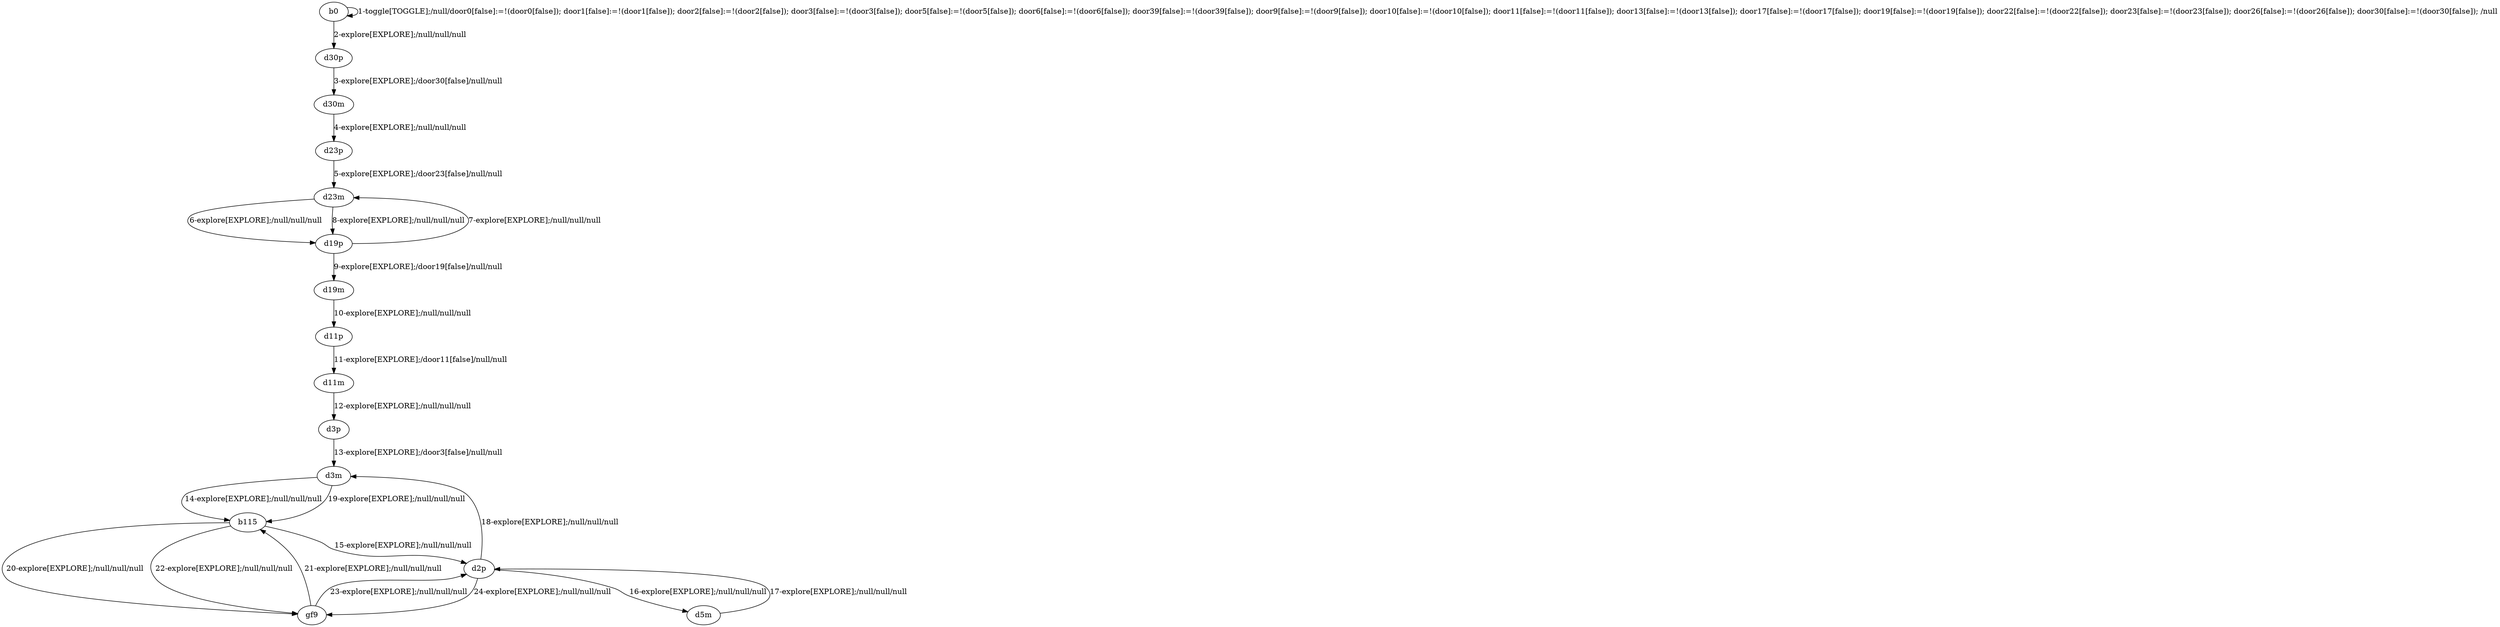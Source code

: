 # Total number of goals covered by this test: 6
# b115 --> gf9
# gf9 --> d2p
# d2p --> gf9
# d2p --> d5m
# gf9 --> b115
# d5m --> d2p

digraph g {
"b0" -> "b0" [label = "1-toggle[TOGGLE];/null/door0[false]:=!(door0[false]); door1[false]:=!(door1[false]); door2[false]:=!(door2[false]); door3[false]:=!(door3[false]); door5[false]:=!(door5[false]); door6[false]:=!(door6[false]); door39[false]:=!(door39[false]); door9[false]:=!(door9[false]); door10[false]:=!(door10[false]); door11[false]:=!(door11[false]); door13[false]:=!(door13[false]); door17[false]:=!(door17[false]); door19[false]:=!(door19[false]); door22[false]:=!(door22[false]); door23[false]:=!(door23[false]); door26[false]:=!(door26[false]); door30[false]:=!(door30[false]); /null"];
"b0" -> "d30p" [label = "2-explore[EXPLORE];/null/null/null"];
"d30p" -> "d30m" [label = "3-explore[EXPLORE];/door30[false]/null/null"];
"d30m" -> "d23p" [label = "4-explore[EXPLORE];/null/null/null"];
"d23p" -> "d23m" [label = "5-explore[EXPLORE];/door23[false]/null/null"];
"d23m" -> "d19p" [label = "6-explore[EXPLORE];/null/null/null"];
"d19p" -> "d23m" [label = "7-explore[EXPLORE];/null/null/null"];
"d23m" -> "d19p" [label = "8-explore[EXPLORE];/null/null/null"];
"d19p" -> "d19m" [label = "9-explore[EXPLORE];/door19[false]/null/null"];
"d19m" -> "d11p" [label = "10-explore[EXPLORE];/null/null/null"];
"d11p" -> "d11m" [label = "11-explore[EXPLORE];/door11[false]/null/null"];
"d11m" -> "d3p" [label = "12-explore[EXPLORE];/null/null/null"];
"d3p" -> "d3m" [label = "13-explore[EXPLORE];/door3[false]/null/null"];
"d3m" -> "b115" [label = "14-explore[EXPLORE];/null/null/null"];
"b115" -> "d2p" [label = "15-explore[EXPLORE];/null/null/null"];
"d2p" -> "d5m" [label = "16-explore[EXPLORE];/null/null/null"];
"d5m" -> "d2p" [label = "17-explore[EXPLORE];/null/null/null"];
"d2p" -> "d3m" [label = "18-explore[EXPLORE];/null/null/null"];
"d3m" -> "b115" [label = "19-explore[EXPLORE];/null/null/null"];
"b115" -> "gf9" [label = "20-explore[EXPLORE];/null/null/null"];
"gf9" -> "b115" [label = "21-explore[EXPLORE];/null/null/null"];
"b115" -> "gf9" [label = "22-explore[EXPLORE];/null/null/null"];
"gf9" -> "d2p" [label = "23-explore[EXPLORE];/null/null/null"];
"d2p" -> "gf9" [label = "24-explore[EXPLORE];/null/null/null"];
}